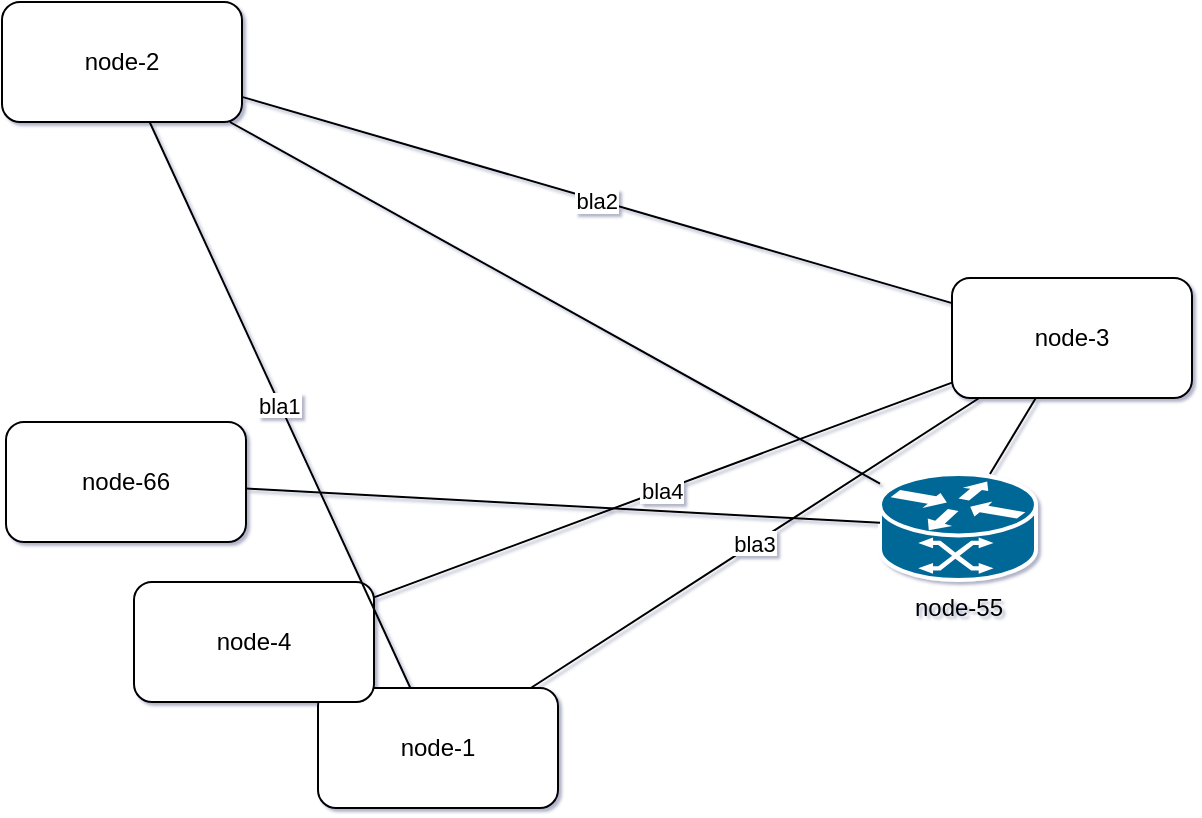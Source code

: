 <mxfile compressed="false" type="device" version="13.2.2">
  <diagram id="Page-1" name="Page-1">
    <mxGraphModel arrows="1" connect="1" dx="852" dy="494" fold="1" grid="1" gridSize="10" guides="1" math="0" page="0" pageHeight="1169" pageScale="1" pageWidth="827" shadow="1" tooltips="1">
      <root>
        <mxCell id="0" />
        <mxCell id="1" parent="0" />
        <object id="node-1" label="node-1">
          <mxCell parent="1" style="rounded=1;whiteSpace=wrap;html=1;" vertex="1">
            <mxGeometry as="geometry" height="60" width="120" x="360" y="492" />
          </mxCell>
        </object>
        <object id="node-2" label="node-2">
          <mxCell parent="1" style="rounded=1;whiteSpace=wrap;html=1;" vertex="1">
            <mxGeometry as="geometry" height="60" width="120" x="202" y="149" />
          </mxCell>
        </object>
        <object id="node-3" label="node-3">
          <mxCell parent="1" style="rounded=1;whiteSpace=wrap;html=1;" vertex="1">
            <mxGeometry as="geometry" height="60" width="120" x="677" y="287" />
          </mxCell>
        </object>
        <object a="b" c="d" id="node-4" label="node-4" link="http://google.com">
          <mxCell parent="1" style="rounded=1;whiteSpace=wrap;html=1;" vertex="1">
            <mxGeometry as="geometry" height="60" width="120" x="268" y="439" />
          </mxCell>
        </object>
        <object id="98b6238be5acd1302f49c499f9173e32" label="bla1">
          <mxCell edge="1" parent="1" source="node-1" style="endArrow=none;" target="node-2">
            <mxGeometry as="geometry" relative="1" />
          </mxCell>
        </object>
        <object id="c0b00b2fdeaaa6f41cab0ef2448ffcef" label="bla2">
          <mxCell edge="1" parent="1" source="node-2" style="endArrow=none;" target="node-3">
            <mxGeometry as="geometry" relative="1" />
          </mxCell>
        </object>
        <object id="c8fe43e5ad1ce2c05bfc0b371d1fb987" label="bla3">
          <mxCell edge="1" parent="1" source="node-3" style="endArrow=none;" target="node-1">
            <mxGeometry as="geometry" relative="1" />
          </mxCell>
        </object>
        <object id="3972a5fc4a57b84e0376216959d97b1c" label="bla4">
          <mxCell edge="1" parent="1" source="node-4" style="endArrow=none;" target="node-3">
            <mxGeometry as="geometry" relative="1" />
          </mxCell>
        </object>
        <object id="node-55" label="node-55">
          <mxCell parent="1" style="shape=mxgraph.cisco.routers.atm_router;html=1;pointerEvents=1;dashed=0;fillColor=#036897;strokeColor=#ffffff;strokeWidth=2;verticalLabelPosition=bottom;verticalAlign=top;align=center;outlineConnect=0;" vertex="1">
            <mxGeometry as="geometry" height="53" width="78" x="641" y="385" />
          </mxCell>
        </object>
        <object id="80ae0df67df27c592ace3f870f67e3d6" label="">
          <mxCell edge="1" parent="1" source="node-55" style="endArrow=none;" target="node-2">
            <mxGeometry as="geometry" relative="1" />
          </mxCell>
        </object>
      <object id="node-66" label="node-66">
      <mxCell parent="1" style="rounded=1;whiteSpace=wrap;html=1;" vertex="1">
          <mxGeometry as="geometry" height="60" width="120" x="204" y="359" />
      </mxCell>
    </object><object id="8e06106b981adb2f918b69e942a412bf" label="">
      <mxCell edge="1" parent="1" source="node-55" style="endArrow=none;" target="node-3">
          <mxGeometry as="geometry" relative="1" />
      </mxCell>
    </object><object id="3ab6b73adb35a319568855c59286d004" label="">
      <mxCell edge="1" parent="1" source="node-55" style="endArrow=none;" target="node-66">
          <mxGeometry as="geometry" relative="1" />
      </mxCell>
    </object></root>
    </mxGraphModel>
  </diagram>
</mxfile>